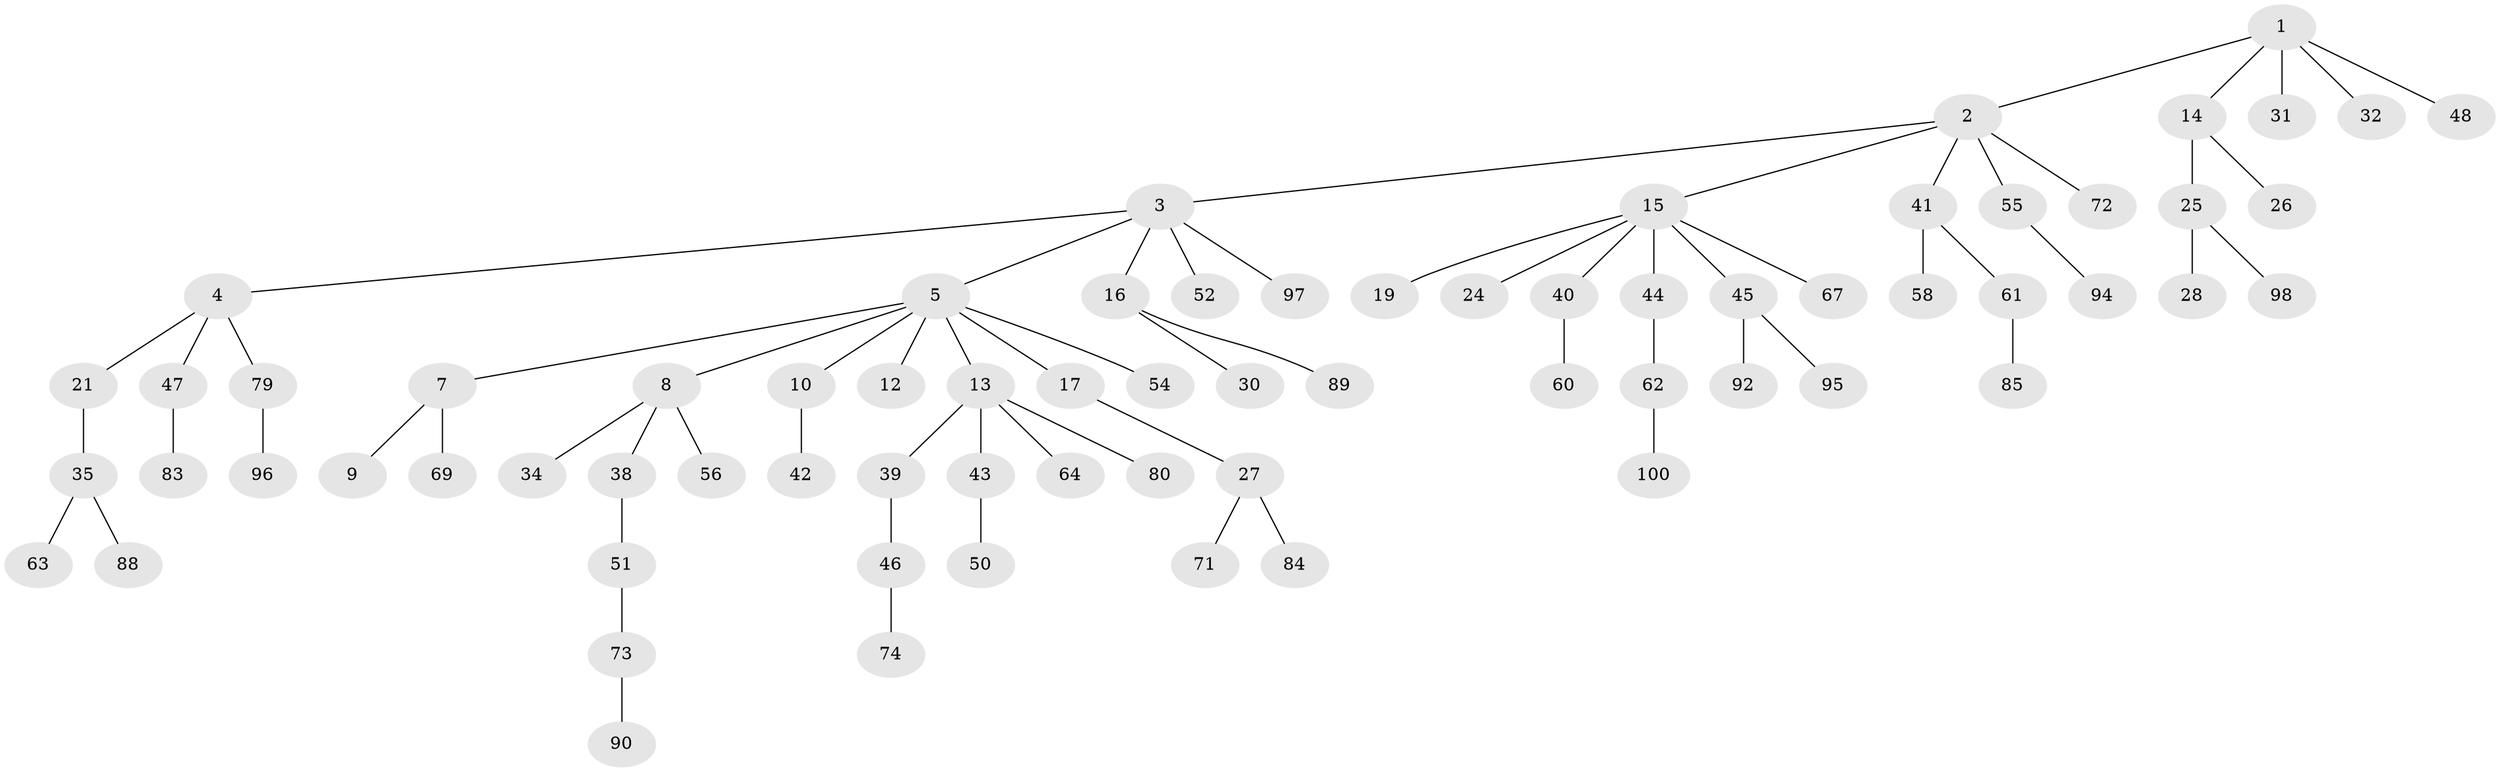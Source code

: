 // original degree distribution, {5: 0.03, 7: 0.01, 6: 0.02, 4: 0.07, 1: 0.5, 2: 0.25, 3: 0.12}
// Generated by graph-tools (version 1.1) at 2025/38/02/21/25 10:38:55]
// undirected, 71 vertices, 70 edges
graph export_dot {
graph [start="1"]
  node [color=gray90,style=filled];
  1 [super="+11"];
  2 [super="+22"];
  3 [super="+18"];
  4 [super="+53"];
  5 [super="+6"];
  7 [super="+65"];
  8;
  9;
  10;
  12;
  13 [super="+23"];
  14 [super="+20"];
  15 [super="+36"];
  16 [super="+81"];
  17 [super="+33"];
  19;
  21;
  24;
  25 [super="+29"];
  26 [super="+82"];
  27 [super="+77"];
  28;
  30;
  31 [super="+68"];
  32;
  34 [super="+70"];
  35 [super="+37"];
  38;
  39;
  40;
  41 [super="+49"];
  42;
  43;
  44 [super="+59"];
  45 [super="+78"];
  46;
  47 [super="+99"];
  48;
  50;
  51 [super="+57"];
  52;
  54;
  55 [super="+87"];
  56;
  58;
  60 [super="+66"];
  61;
  62 [super="+93"];
  63;
  64 [super="+75"];
  67;
  69 [super="+76"];
  71;
  72;
  73;
  74;
  79 [super="+86"];
  80;
  83;
  84;
  85;
  88;
  89;
  90 [super="+91"];
  92;
  94;
  95;
  96;
  97;
  98;
  100;
  1 -- 2;
  1 -- 14;
  1 -- 32;
  1 -- 48;
  1 -- 31;
  2 -- 3;
  2 -- 15;
  2 -- 72;
  2 -- 41;
  2 -- 55;
  3 -- 4;
  3 -- 5;
  3 -- 16;
  3 -- 52;
  3 -- 97;
  4 -- 21;
  4 -- 47;
  4 -- 79;
  5 -- 8;
  5 -- 12;
  5 -- 17;
  5 -- 54;
  5 -- 10;
  5 -- 13;
  5 -- 7;
  7 -- 9;
  7 -- 69;
  8 -- 34;
  8 -- 38;
  8 -- 56;
  10 -- 42;
  13 -- 43;
  13 -- 64;
  13 -- 80;
  13 -- 39;
  14 -- 25;
  14 -- 26;
  15 -- 19;
  15 -- 24;
  15 -- 45;
  15 -- 67;
  15 -- 40;
  15 -- 44;
  16 -- 30;
  16 -- 89;
  17 -- 27;
  21 -- 35;
  25 -- 28;
  25 -- 98;
  27 -- 71;
  27 -- 84;
  35 -- 88;
  35 -- 63;
  38 -- 51;
  39 -- 46;
  40 -- 60;
  41 -- 58;
  41 -- 61;
  43 -- 50;
  44 -- 62;
  45 -- 92;
  45 -- 95;
  46 -- 74;
  47 -- 83;
  51 -- 73;
  55 -- 94;
  61 -- 85;
  62 -- 100;
  73 -- 90;
  79 -- 96;
}

